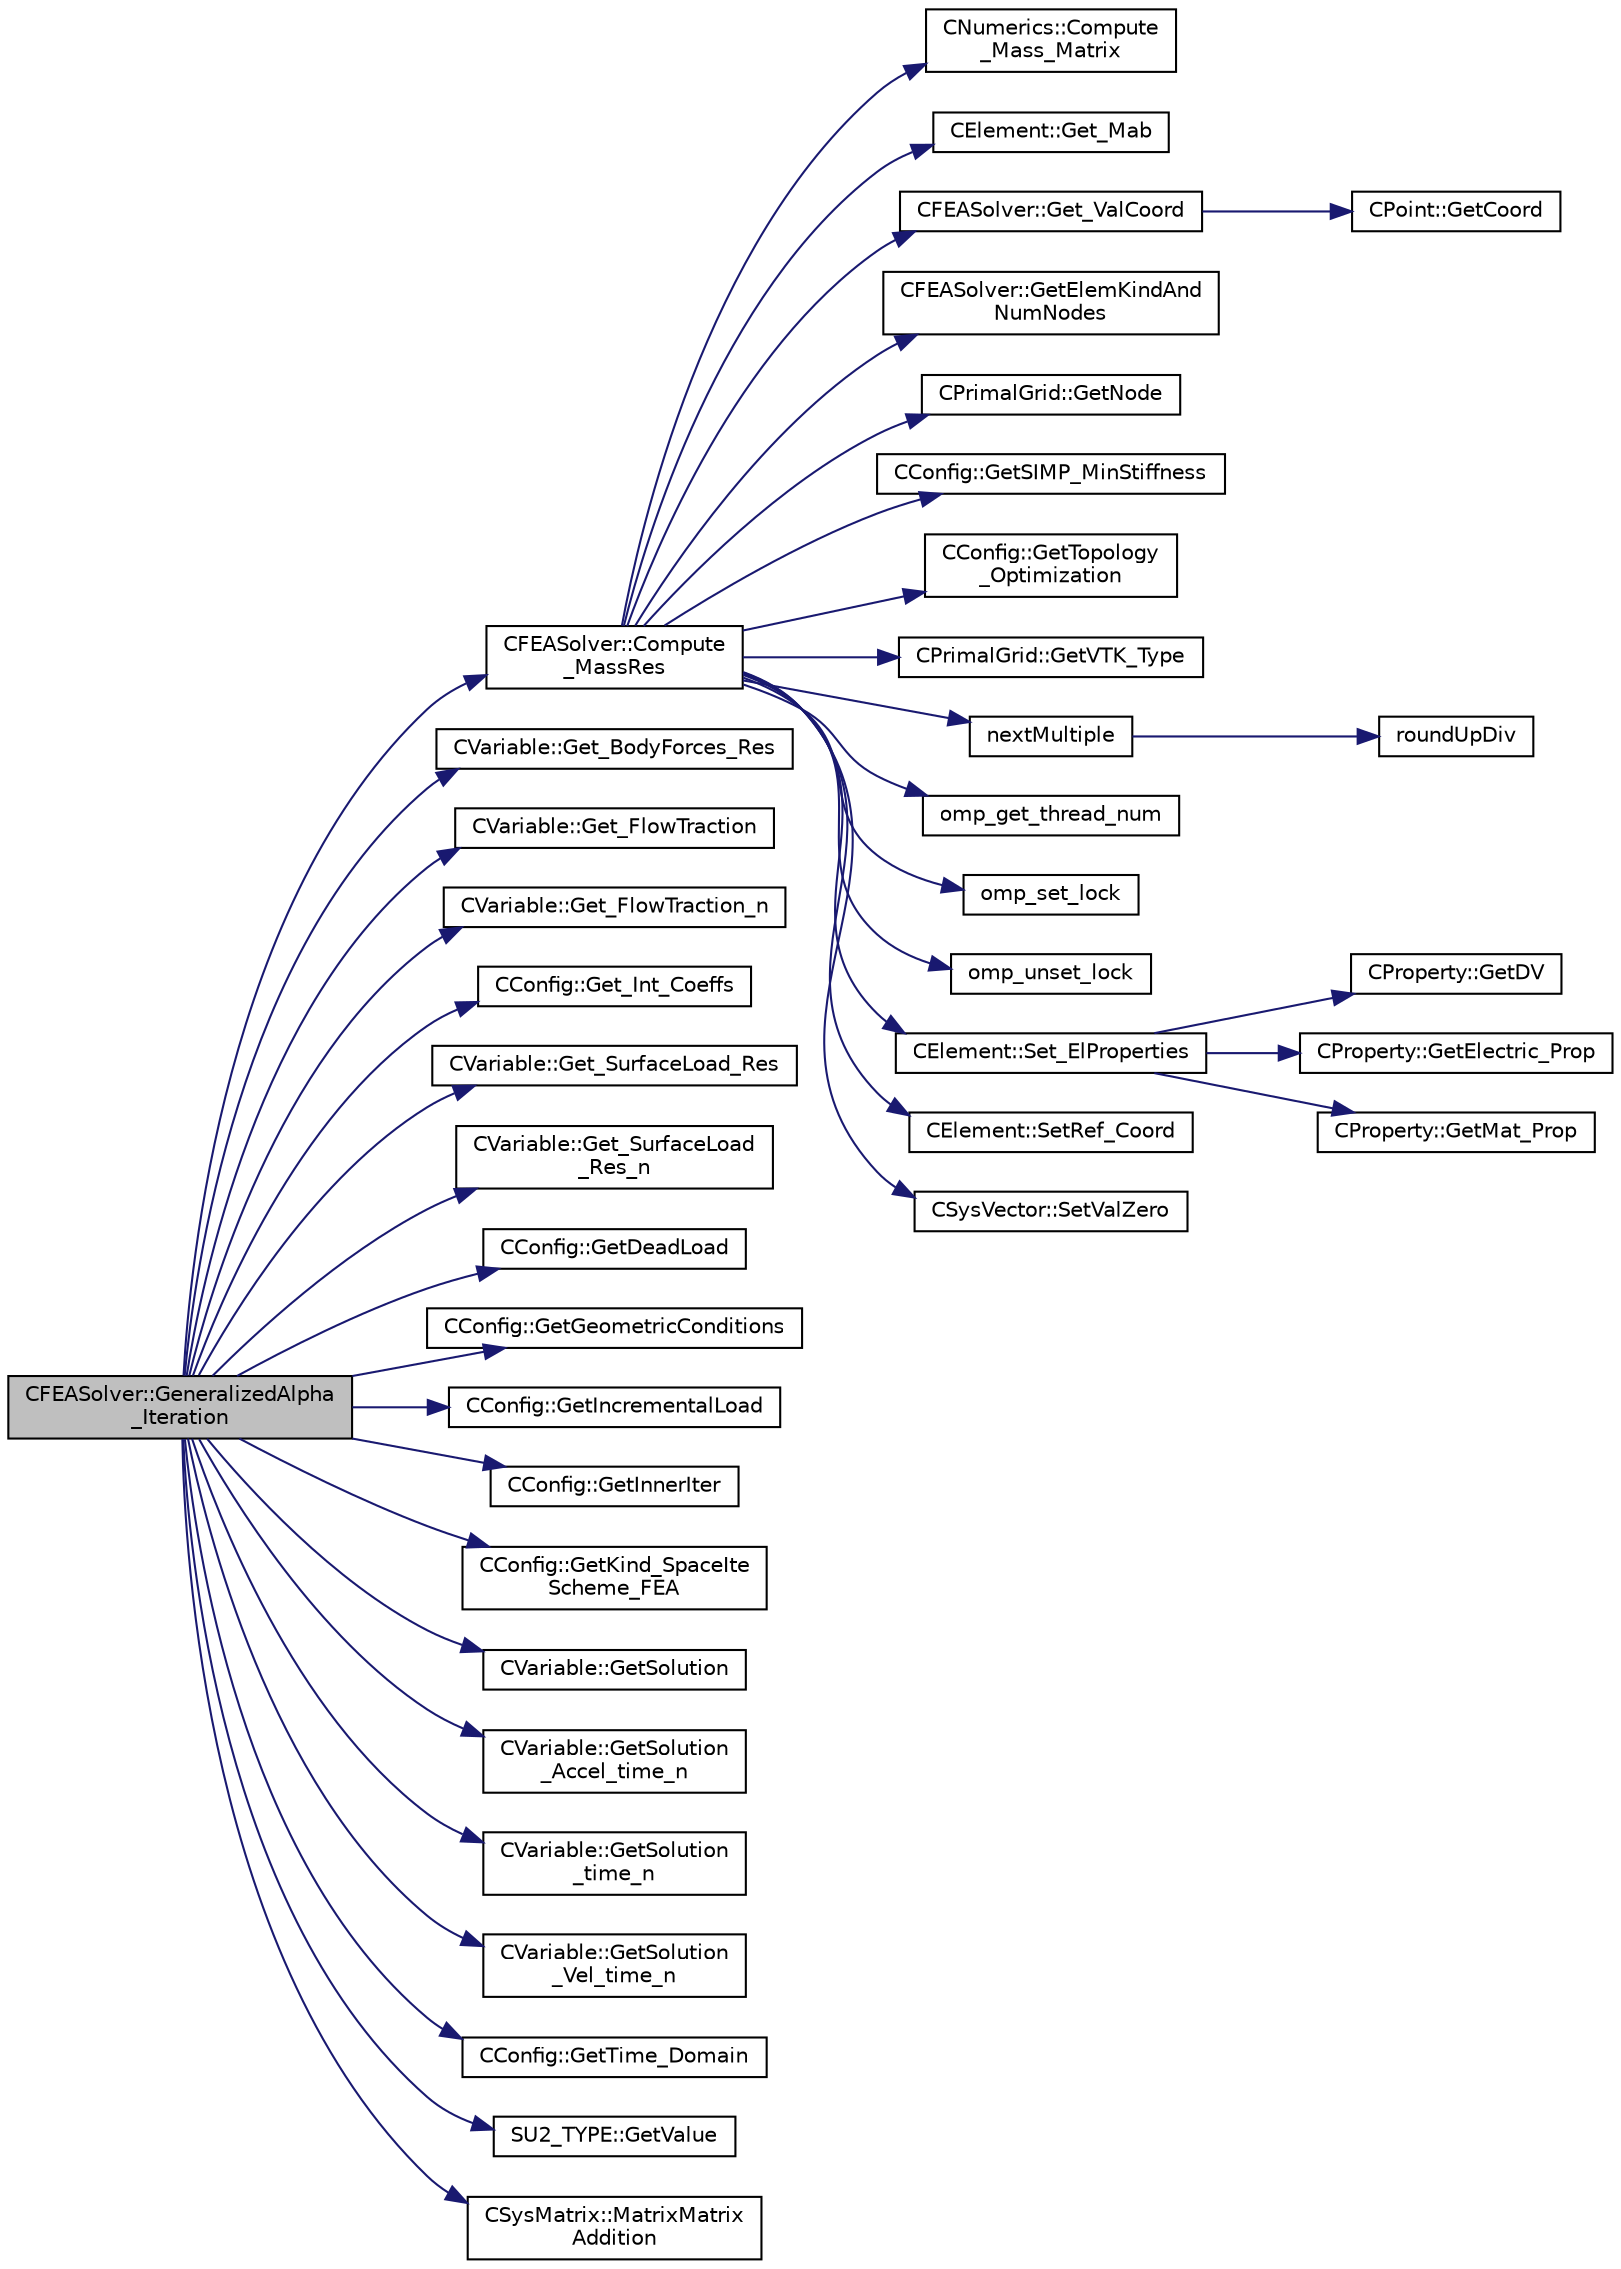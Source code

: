 digraph "CFEASolver::GeneralizedAlpha_Iteration"
{
 // LATEX_PDF_SIZE
  edge [fontname="Helvetica",fontsize="10",labelfontname="Helvetica",labelfontsize="10"];
  node [fontname="Helvetica",fontsize="10",shape=record];
  rankdir="LR";
  Node1 [label="CFEASolver::GeneralizedAlpha\l_Iteration",height=0.2,width=0.4,color="black", fillcolor="grey75", style="filled", fontcolor="black",tooltip="Iterate using an implicit Generalized Alpha solver."];
  Node1 -> Node2 [color="midnightblue",fontsize="10",style="solid",fontname="Helvetica"];
  Node2 [label="CFEASolver::Compute\l_MassRes",height=0.2,width=0.4,color="black", fillcolor="white", style="filled",URL="$classCFEASolver.html#a6e16f805242c36f9d1c3f2f75ddd9b4a",tooltip="Compute the mass residual of the problem."];
  Node2 -> Node3 [color="midnightblue",fontsize="10",style="solid",fontname="Helvetica"];
  Node3 [label="CNumerics::Compute\l_Mass_Matrix",height=0.2,width=0.4,color="black", fillcolor="white", style="filled",URL="$classCNumerics.html#af9afa8752781373ab7725a3657aa095f",tooltip="A virtual member to compute the mass matrix."];
  Node2 -> Node4 [color="midnightblue",fontsize="10",style="solid",fontname="Helvetica"];
  Node4 [label="CElement::Get_Mab",height=0.2,width=0.4,color="black", fillcolor="white", style="filled",URL="$classCElement.html#ac848ce2c15df103416736e7b1da70963",tooltip="Return the value of the diagonal term for the mass matrix, relating nodes a and b."];
  Node2 -> Node5 [color="midnightblue",fontsize="10",style="solid",fontname="Helvetica"];
  Node5 [label="CFEASolver::Get_ValCoord",height=0.2,width=0.4,color="black", fillcolor="white", style="filled",URL="$classCFEASolver.html#ad4309facfe4044d5f5a11209cc96c7eb",tooltip="Get the value of the reference coordinate to set on the element structure."];
  Node5 -> Node6 [color="midnightblue",fontsize="10",style="solid",fontname="Helvetica"];
  Node6 [label="CPoint::GetCoord",height=0.2,width=0.4,color="black", fillcolor="white", style="filled",URL="$classCPoint.html#ab16c29dd03911529cd73bf467c313179",tooltip="Get the coordinates dor the control volume."];
  Node2 -> Node7 [color="midnightblue",fontsize="10",style="solid",fontname="Helvetica"];
  Node7 [label="CFEASolver::GetElemKindAnd\lNumNodes",height=0.2,width=0.4,color="black", fillcolor="white", style="filled",URL="$classCFEASolver.html#a69ff8e551924f4cfbad103287b4bb8bb",tooltip="Get the element container index and number of nodes of a given VTK type."];
  Node2 -> Node8 [color="midnightblue",fontsize="10",style="solid",fontname="Helvetica"];
  Node8 [label="CPrimalGrid::GetNode",height=0.2,width=0.4,color="black", fillcolor="white", style="filled",URL="$classCPrimalGrid.html#a6353b89f5a8a3948cd475da6152bf077",tooltip="Get the nodes shared by the primal grid element."];
  Node2 -> Node9 [color="midnightblue",fontsize="10",style="solid",fontname="Helvetica"];
  Node9 [label="CConfig::GetSIMP_MinStiffness",height=0.2,width=0.4,color="black", fillcolor="white", style="filled",URL="$classCConfig.html#a3807df530b42b9a9f711a9670ea698e9",tooltip="Get lower bound for density-based stiffness penalization."];
  Node2 -> Node10 [color="midnightblue",fontsize="10",style="solid",fontname="Helvetica"];
  Node10 [label="CConfig::GetTopology\l_Optimization",height=0.2,width=0.4,color="black", fillcolor="white", style="filled",URL="$classCConfig.html#aaf3e38ba9bf594bc2d636158d1dbf305",tooltip="Get topology optimization."];
  Node2 -> Node11 [color="midnightblue",fontsize="10",style="solid",fontname="Helvetica"];
  Node11 [label="CPrimalGrid::GetVTK_Type",height=0.2,width=0.4,color="black", fillcolor="white", style="filled",URL="$classCPrimalGrid.html#ad506ad8f97dd70d71c1ee6f407df4cf5",tooltip="Get VTK type."];
  Node2 -> Node12 [color="midnightblue",fontsize="10",style="solid",fontname="Helvetica"];
  Node12 [label="nextMultiple",height=0.2,width=0.4,color="black", fillcolor="white", style="filled",URL="$omp__structure_8hpp.html#adb8cd1783c3fe468888c1c0a5b57cace",tooltip="Round up to next multiple."];
  Node12 -> Node13 [color="midnightblue",fontsize="10",style="solid",fontname="Helvetica"];
  Node13 [label="roundUpDiv",height=0.2,width=0.4,color="black", fillcolor="white", style="filled",URL="$omp__structure_8hpp.html#a1c00281f52b615b111a4990b2d2a5157",tooltip="Integer division rounding up."];
  Node2 -> Node14 [color="midnightblue",fontsize="10",style="solid",fontname="Helvetica"];
  Node14 [label="omp_get_thread_num",height=0.2,width=0.4,color="black", fillcolor="white", style="filled",URL="$omp__structure_8hpp.html#aad63dd7e34961dbbd2e8774e7f6bc2d0",tooltip="Index of current thread, akin to MPI rank."];
  Node2 -> Node15 [color="midnightblue",fontsize="10",style="solid",fontname="Helvetica"];
  Node15 [label="omp_set_lock",height=0.2,width=0.4,color="black", fillcolor="white", style="filled",URL="$omp__structure_8hpp.html#ab306e0d3de13445b4ca9d93b67b8fd25",tooltip=" "];
  Node2 -> Node16 [color="midnightblue",fontsize="10",style="solid",fontname="Helvetica"];
  Node16 [label="omp_unset_lock",height=0.2,width=0.4,color="black", fillcolor="white", style="filled",URL="$omp__structure_8hpp.html#aaf7282f4c7262612a1c68395bc764470",tooltip=" "];
  Node2 -> Node17 [color="midnightblue",fontsize="10",style="solid",fontname="Helvetica"];
  Node17 [label="CElement::Set_ElProperties",height=0.2,width=0.4,color="black", fillcolor="white", style="filled",URL="$classCElement.html#a5a9bc98cf64c54b7e073427967dc3f5a",tooltip="Store the values of the identifiers for element properties."];
  Node17 -> Node18 [color="midnightblue",fontsize="10",style="solid",fontname="Helvetica"];
  Node18 [label="CProperty::GetDV",height=0.2,width=0.4,color="black", fillcolor="white", style="filled",URL="$classCProperty.html#a903e86823bf39c0aee76101d401668c5",tooltip="Get index of the design variable."];
  Node17 -> Node19 [color="midnightblue",fontsize="10",style="solid",fontname="Helvetica"];
  Node19 [label="CProperty::GetElectric_Prop",height=0.2,width=0.4,color="black", fillcolor="white", style="filled",URL="$classCProperty.html#a39808d4c3a823fee58948e00f3abb002",tooltip="Get index of the electric properties."];
  Node17 -> Node20 [color="midnightblue",fontsize="10",style="solid",fontname="Helvetica"];
  Node20 [label="CProperty::GetMat_Prop",height=0.2,width=0.4,color="black", fillcolor="white", style="filled",URL="$classCProperty.html#ae052b949ce07fbd8906850d8098862cf",tooltip="Get index of the physical properties."];
  Node2 -> Node21 [color="midnightblue",fontsize="10",style="solid",fontname="Helvetica"];
  Node21 [label="CElement::SetRef_Coord",height=0.2,width=0.4,color="black", fillcolor="white", style="filled",URL="$classCElement.html#a734f0ffdf9fc0d48f6add20fd6cd5cfe",tooltip="Set the value of the coordinate of the nodes in the reference configuration."];
  Node2 -> Node22 [color="midnightblue",fontsize="10",style="solid",fontname="Helvetica"];
  Node22 [label="CSysVector::SetValZero",height=0.2,width=0.4,color="black", fillcolor="white", style="filled",URL="$classCSysVector.html#aa179ddab500faadee96bebecff9e201d",tooltip="Sets to zero all the entries of the vector."];
  Node1 -> Node23 [color="midnightblue",fontsize="10",style="solid",fontname="Helvetica"];
  Node23 [label="CVariable::Get_BodyForces_Res",height=0.2,width=0.4,color="black", fillcolor="white", style="filled",URL="$classCVariable.html#aaeed96ec85cf34399135c23cf19855a7",tooltip="A virtual member."];
  Node1 -> Node24 [color="midnightblue",fontsize="10",style="solid",fontname="Helvetica"];
  Node24 [label="CVariable::Get_FlowTraction",height=0.2,width=0.4,color="black", fillcolor="white", style="filled",URL="$classCVariable.html#a28d02e14d3f3e1bf25baffee741d8cce",tooltip="A virtual member."];
  Node1 -> Node25 [color="midnightblue",fontsize="10",style="solid",fontname="Helvetica"];
  Node25 [label="CVariable::Get_FlowTraction_n",height=0.2,width=0.4,color="black", fillcolor="white", style="filled",URL="$classCVariable.html#a3a45b6c962bc12964012561915484f30",tooltip="A virtual member."];
  Node1 -> Node26 [color="midnightblue",fontsize="10",style="solid",fontname="Helvetica"];
  Node26 [label="CConfig::Get_Int_Coeffs",height=0.2,width=0.4,color="black", fillcolor="white", style="filled",URL="$classCConfig.html#ac6c186fe7ee848e569052cda2ce6d33f",tooltip="Get the integration coefficients for the Generalized Alpha - Newmark integration integration scheme."];
  Node1 -> Node27 [color="midnightblue",fontsize="10",style="solid",fontname="Helvetica"];
  Node27 [label="CVariable::Get_SurfaceLoad_Res",height=0.2,width=0.4,color="black", fillcolor="white", style="filled",URL="$classCVariable.html#acf06b246400df0d73eee5ff3b7eaed37",tooltip="A virtual member."];
  Node1 -> Node28 [color="midnightblue",fontsize="10",style="solid",fontname="Helvetica"];
  Node28 [label="CVariable::Get_SurfaceLoad\l_Res_n",height=0.2,width=0.4,color="black", fillcolor="white", style="filled",URL="$classCVariable.html#a7905d0246597ad28d4832cb119fb0223",tooltip="A virtual member."];
  Node1 -> Node29 [color="midnightblue",fontsize="10",style="solid",fontname="Helvetica"];
  Node29 [label="CConfig::GetDeadLoad",height=0.2,width=0.4,color="black", fillcolor="white", style="filled",URL="$classCConfig.html#a424e952127d9f46fc73e8e0ed2b130ed",tooltip="Decide whether to apply dead loads to the model."];
  Node1 -> Node30 [color="midnightblue",fontsize="10",style="solid",fontname="Helvetica"];
  Node30 [label="CConfig::GetGeometricConditions",height=0.2,width=0.4,color="black", fillcolor="white", style="filled",URL="$classCConfig.html#a9285d2a69fa076420dc0533865f5fe4e",tooltip="Geometric conditions for the structural solver."];
  Node1 -> Node31 [color="midnightblue",fontsize="10",style="solid",fontname="Helvetica"];
  Node31 [label="CConfig::GetIncrementalLoad",height=0.2,width=0.4,color="black", fillcolor="white", style="filled",URL="$classCConfig.html#a1b1ca31c981ecb1cd218600147b23b85",tooltip="Check if we want to apply an incremental load to the nonlinear structural simulation."];
  Node1 -> Node32 [color="midnightblue",fontsize="10",style="solid",fontname="Helvetica"];
  Node32 [label="CConfig::GetInnerIter",height=0.2,width=0.4,color="black", fillcolor="white", style="filled",URL="$classCConfig.html#a079a90396222697f01e0c365285c915d",tooltip="Get the current FSI iteration number."];
  Node1 -> Node33 [color="midnightblue",fontsize="10",style="solid",fontname="Helvetica"];
  Node33 [label="CConfig::GetKind_SpaceIte\lScheme_FEA",height=0.2,width=0.4,color="black", fillcolor="white", style="filled",URL="$classCConfig.html#ac59fdd37ea8c725cd6dad6cf9fd88d51",tooltip="Get the kind of integration scheme (explicit or implicit) for the flow equations."];
  Node1 -> Node34 [color="midnightblue",fontsize="10",style="solid",fontname="Helvetica"];
  Node34 [label="CVariable::GetSolution",height=0.2,width=0.4,color="black", fillcolor="white", style="filled",URL="$classCVariable.html#a261483e39c23c1de7cb9aea7e917c121",tooltip="Get the solution."];
  Node1 -> Node35 [color="midnightblue",fontsize="10",style="solid",fontname="Helvetica"];
  Node35 [label="CVariable::GetSolution\l_Accel_time_n",height=0.2,width=0.4,color="black", fillcolor="white", style="filled",URL="$classCVariable.html#acb493936a05287142a6257122f5cefb5",tooltip="Get the acceleration of the nodes (Structural Analysis) at time n."];
  Node1 -> Node36 [color="midnightblue",fontsize="10",style="solid",fontname="Helvetica"];
  Node36 [label="CVariable::GetSolution\l_time_n",height=0.2,width=0.4,color="black", fillcolor="white", style="filled",URL="$classCVariable.html#a9162db789c2ca2b71159697cc500fcce",tooltip="Get the solution at time n."];
  Node1 -> Node37 [color="midnightblue",fontsize="10",style="solid",fontname="Helvetica"];
  Node37 [label="CVariable::GetSolution\l_Vel_time_n",height=0.2,width=0.4,color="black", fillcolor="white", style="filled",URL="$classCVariable.html#ab36e9bb95a17f0561a94edb80f1ca4c0",tooltip="Get the velocity of the nodes (Structural Analysis) at time n."];
  Node1 -> Node38 [color="midnightblue",fontsize="10",style="solid",fontname="Helvetica"];
  Node38 [label="CConfig::GetTime_Domain",height=0.2,width=0.4,color="black", fillcolor="white", style="filled",URL="$classCConfig.html#a85d2e3cf43b77c63642c40c235b853f3",tooltip="Check if the multizone problem is solved for time domain."];
  Node1 -> Node39 [color="midnightblue",fontsize="10",style="solid",fontname="Helvetica"];
  Node39 [label="SU2_TYPE::GetValue",height=0.2,width=0.4,color="black", fillcolor="white", style="filled",URL="$namespaceSU2__TYPE.html#adf52a59d6f4e578f7915ec9abbf7cb22",tooltip="Get the (primitive) value of the datatype (needs to be specialized for active types)."];
  Node1 -> Node40 [color="midnightblue",fontsize="10",style="solid",fontname="Helvetica"];
  Node40 [label="CSysMatrix::MatrixMatrix\lAddition",height=0.2,width=0.4,color="black", fillcolor="white", style="filled",URL="$classCSysMatrix.html#a29db4f59f36097c710f802f71836d16f",tooltip="Add a scaled sparse matrix to \"this\" (axpy-type operation, A = A+alpha*B)."];
}
